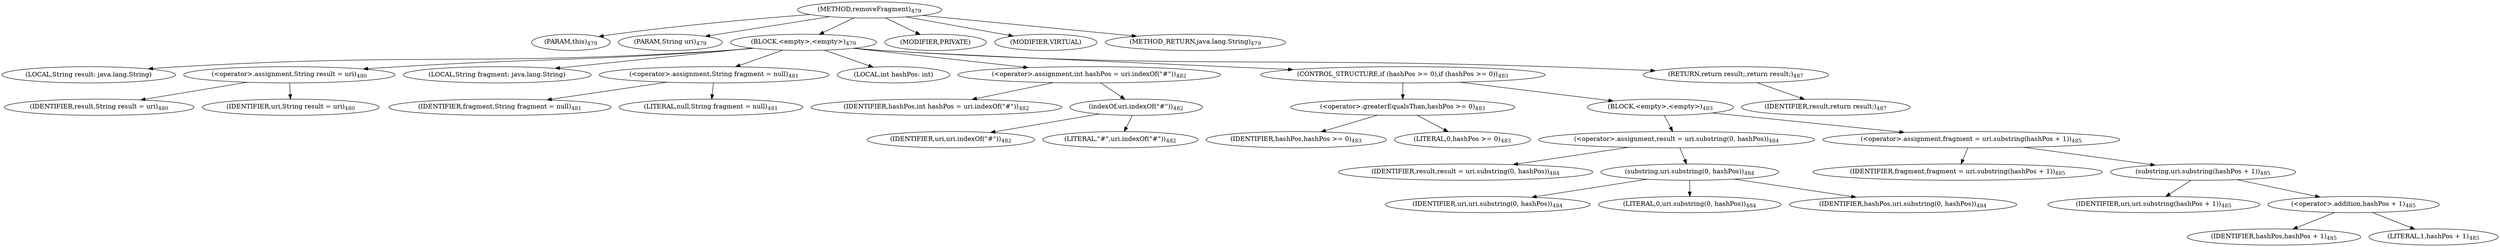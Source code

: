 digraph "removeFragment" {  
"649" [label = <(METHOD,removeFragment)<SUB>479</SUB>> ]
"650" [label = <(PARAM,this)<SUB>479</SUB>> ]
"651" [label = <(PARAM,String uri)<SUB>479</SUB>> ]
"652" [label = <(BLOCK,&lt;empty&gt;,&lt;empty&gt;)<SUB>479</SUB>> ]
"653" [label = <(LOCAL,String result: java.lang.String)> ]
"654" [label = <(&lt;operator&gt;.assignment,String result = uri)<SUB>480</SUB>> ]
"655" [label = <(IDENTIFIER,result,String result = uri)<SUB>480</SUB>> ]
"656" [label = <(IDENTIFIER,uri,String result = uri)<SUB>480</SUB>> ]
"657" [label = <(LOCAL,String fragment: java.lang.String)> ]
"658" [label = <(&lt;operator&gt;.assignment,String fragment = null)<SUB>481</SUB>> ]
"659" [label = <(IDENTIFIER,fragment,String fragment = null)<SUB>481</SUB>> ]
"660" [label = <(LITERAL,null,String fragment = null)<SUB>481</SUB>> ]
"661" [label = <(LOCAL,int hashPos: int)> ]
"662" [label = <(&lt;operator&gt;.assignment,int hashPos = uri.indexOf(&quot;#&quot;))<SUB>482</SUB>> ]
"663" [label = <(IDENTIFIER,hashPos,int hashPos = uri.indexOf(&quot;#&quot;))<SUB>482</SUB>> ]
"664" [label = <(indexOf,uri.indexOf(&quot;#&quot;))<SUB>482</SUB>> ]
"665" [label = <(IDENTIFIER,uri,uri.indexOf(&quot;#&quot;))<SUB>482</SUB>> ]
"666" [label = <(LITERAL,&quot;#&quot;,uri.indexOf(&quot;#&quot;))<SUB>482</SUB>> ]
"667" [label = <(CONTROL_STRUCTURE,if (hashPos &gt;= 0),if (hashPos &gt;= 0))<SUB>483</SUB>> ]
"668" [label = <(&lt;operator&gt;.greaterEqualsThan,hashPos &gt;= 0)<SUB>483</SUB>> ]
"669" [label = <(IDENTIFIER,hashPos,hashPos &gt;= 0)<SUB>483</SUB>> ]
"670" [label = <(LITERAL,0,hashPos &gt;= 0)<SUB>483</SUB>> ]
"671" [label = <(BLOCK,&lt;empty&gt;,&lt;empty&gt;)<SUB>483</SUB>> ]
"672" [label = <(&lt;operator&gt;.assignment,result = uri.substring(0, hashPos))<SUB>484</SUB>> ]
"673" [label = <(IDENTIFIER,result,result = uri.substring(0, hashPos))<SUB>484</SUB>> ]
"674" [label = <(substring,uri.substring(0, hashPos))<SUB>484</SUB>> ]
"675" [label = <(IDENTIFIER,uri,uri.substring(0, hashPos))<SUB>484</SUB>> ]
"676" [label = <(LITERAL,0,uri.substring(0, hashPos))<SUB>484</SUB>> ]
"677" [label = <(IDENTIFIER,hashPos,uri.substring(0, hashPos))<SUB>484</SUB>> ]
"678" [label = <(&lt;operator&gt;.assignment,fragment = uri.substring(hashPos + 1))<SUB>485</SUB>> ]
"679" [label = <(IDENTIFIER,fragment,fragment = uri.substring(hashPos + 1))<SUB>485</SUB>> ]
"680" [label = <(substring,uri.substring(hashPos + 1))<SUB>485</SUB>> ]
"681" [label = <(IDENTIFIER,uri,uri.substring(hashPos + 1))<SUB>485</SUB>> ]
"682" [label = <(&lt;operator&gt;.addition,hashPos + 1)<SUB>485</SUB>> ]
"683" [label = <(IDENTIFIER,hashPos,hashPos + 1)<SUB>485</SUB>> ]
"684" [label = <(LITERAL,1,hashPos + 1)<SUB>485</SUB>> ]
"685" [label = <(RETURN,return result;,return result;)<SUB>487</SUB>> ]
"686" [label = <(IDENTIFIER,result,return result;)<SUB>487</SUB>> ]
"687" [label = <(MODIFIER,PRIVATE)> ]
"688" [label = <(MODIFIER,VIRTUAL)> ]
"689" [label = <(METHOD_RETURN,java.lang.String)<SUB>479</SUB>> ]
  "649" -> "650" 
  "649" -> "651" 
  "649" -> "652" 
  "649" -> "687" 
  "649" -> "688" 
  "649" -> "689" 
  "652" -> "653" 
  "652" -> "654" 
  "652" -> "657" 
  "652" -> "658" 
  "652" -> "661" 
  "652" -> "662" 
  "652" -> "667" 
  "652" -> "685" 
  "654" -> "655" 
  "654" -> "656" 
  "658" -> "659" 
  "658" -> "660" 
  "662" -> "663" 
  "662" -> "664" 
  "664" -> "665" 
  "664" -> "666" 
  "667" -> "668" 
  "667" -> "671" 
  "668" -> "669" 
  "668" -> "670" 
  "671" -> "672" 
  "671" -> "678" 
  "672" -> "673" 
  "672" -> "674" 
  "674" -> "675" 
  "674" -> "676" 
  "674" -> "677" 
  "678" -> "679" 
  "678" -> "680" 
  "680" -> "681" 
  "680" -> "682" 
  "682" -> "683" 
  "682" -> "684" 
  "685" -> "686" 
}

